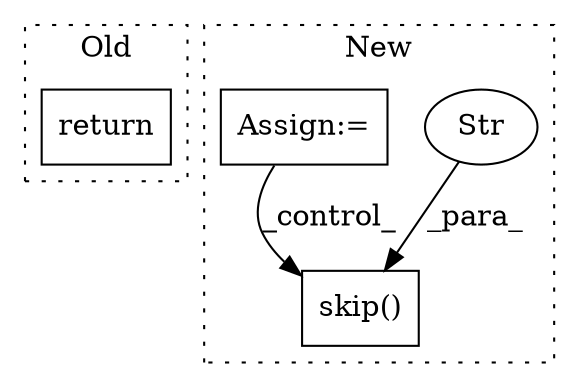 digraph G {
subgraph cluster0 {
1 [label="return" a="93" s="264" l="7" shape="box"];
label = "Old";
style="dotted";
}
subgraph cluster1 {
2 [label="skip()" a="75" s="536,599" l="12,1" shape="box"];
3 [label="Str" a="66" s="548" l="51" shape="ellipse"];
4 [label="Assign:=" a="68" s="410" l="3" shape="box"];
label = "New";
style="dotted";
}
3 -> 2 [label="_para_"];
4 -> 2 [label="_control_"];
}